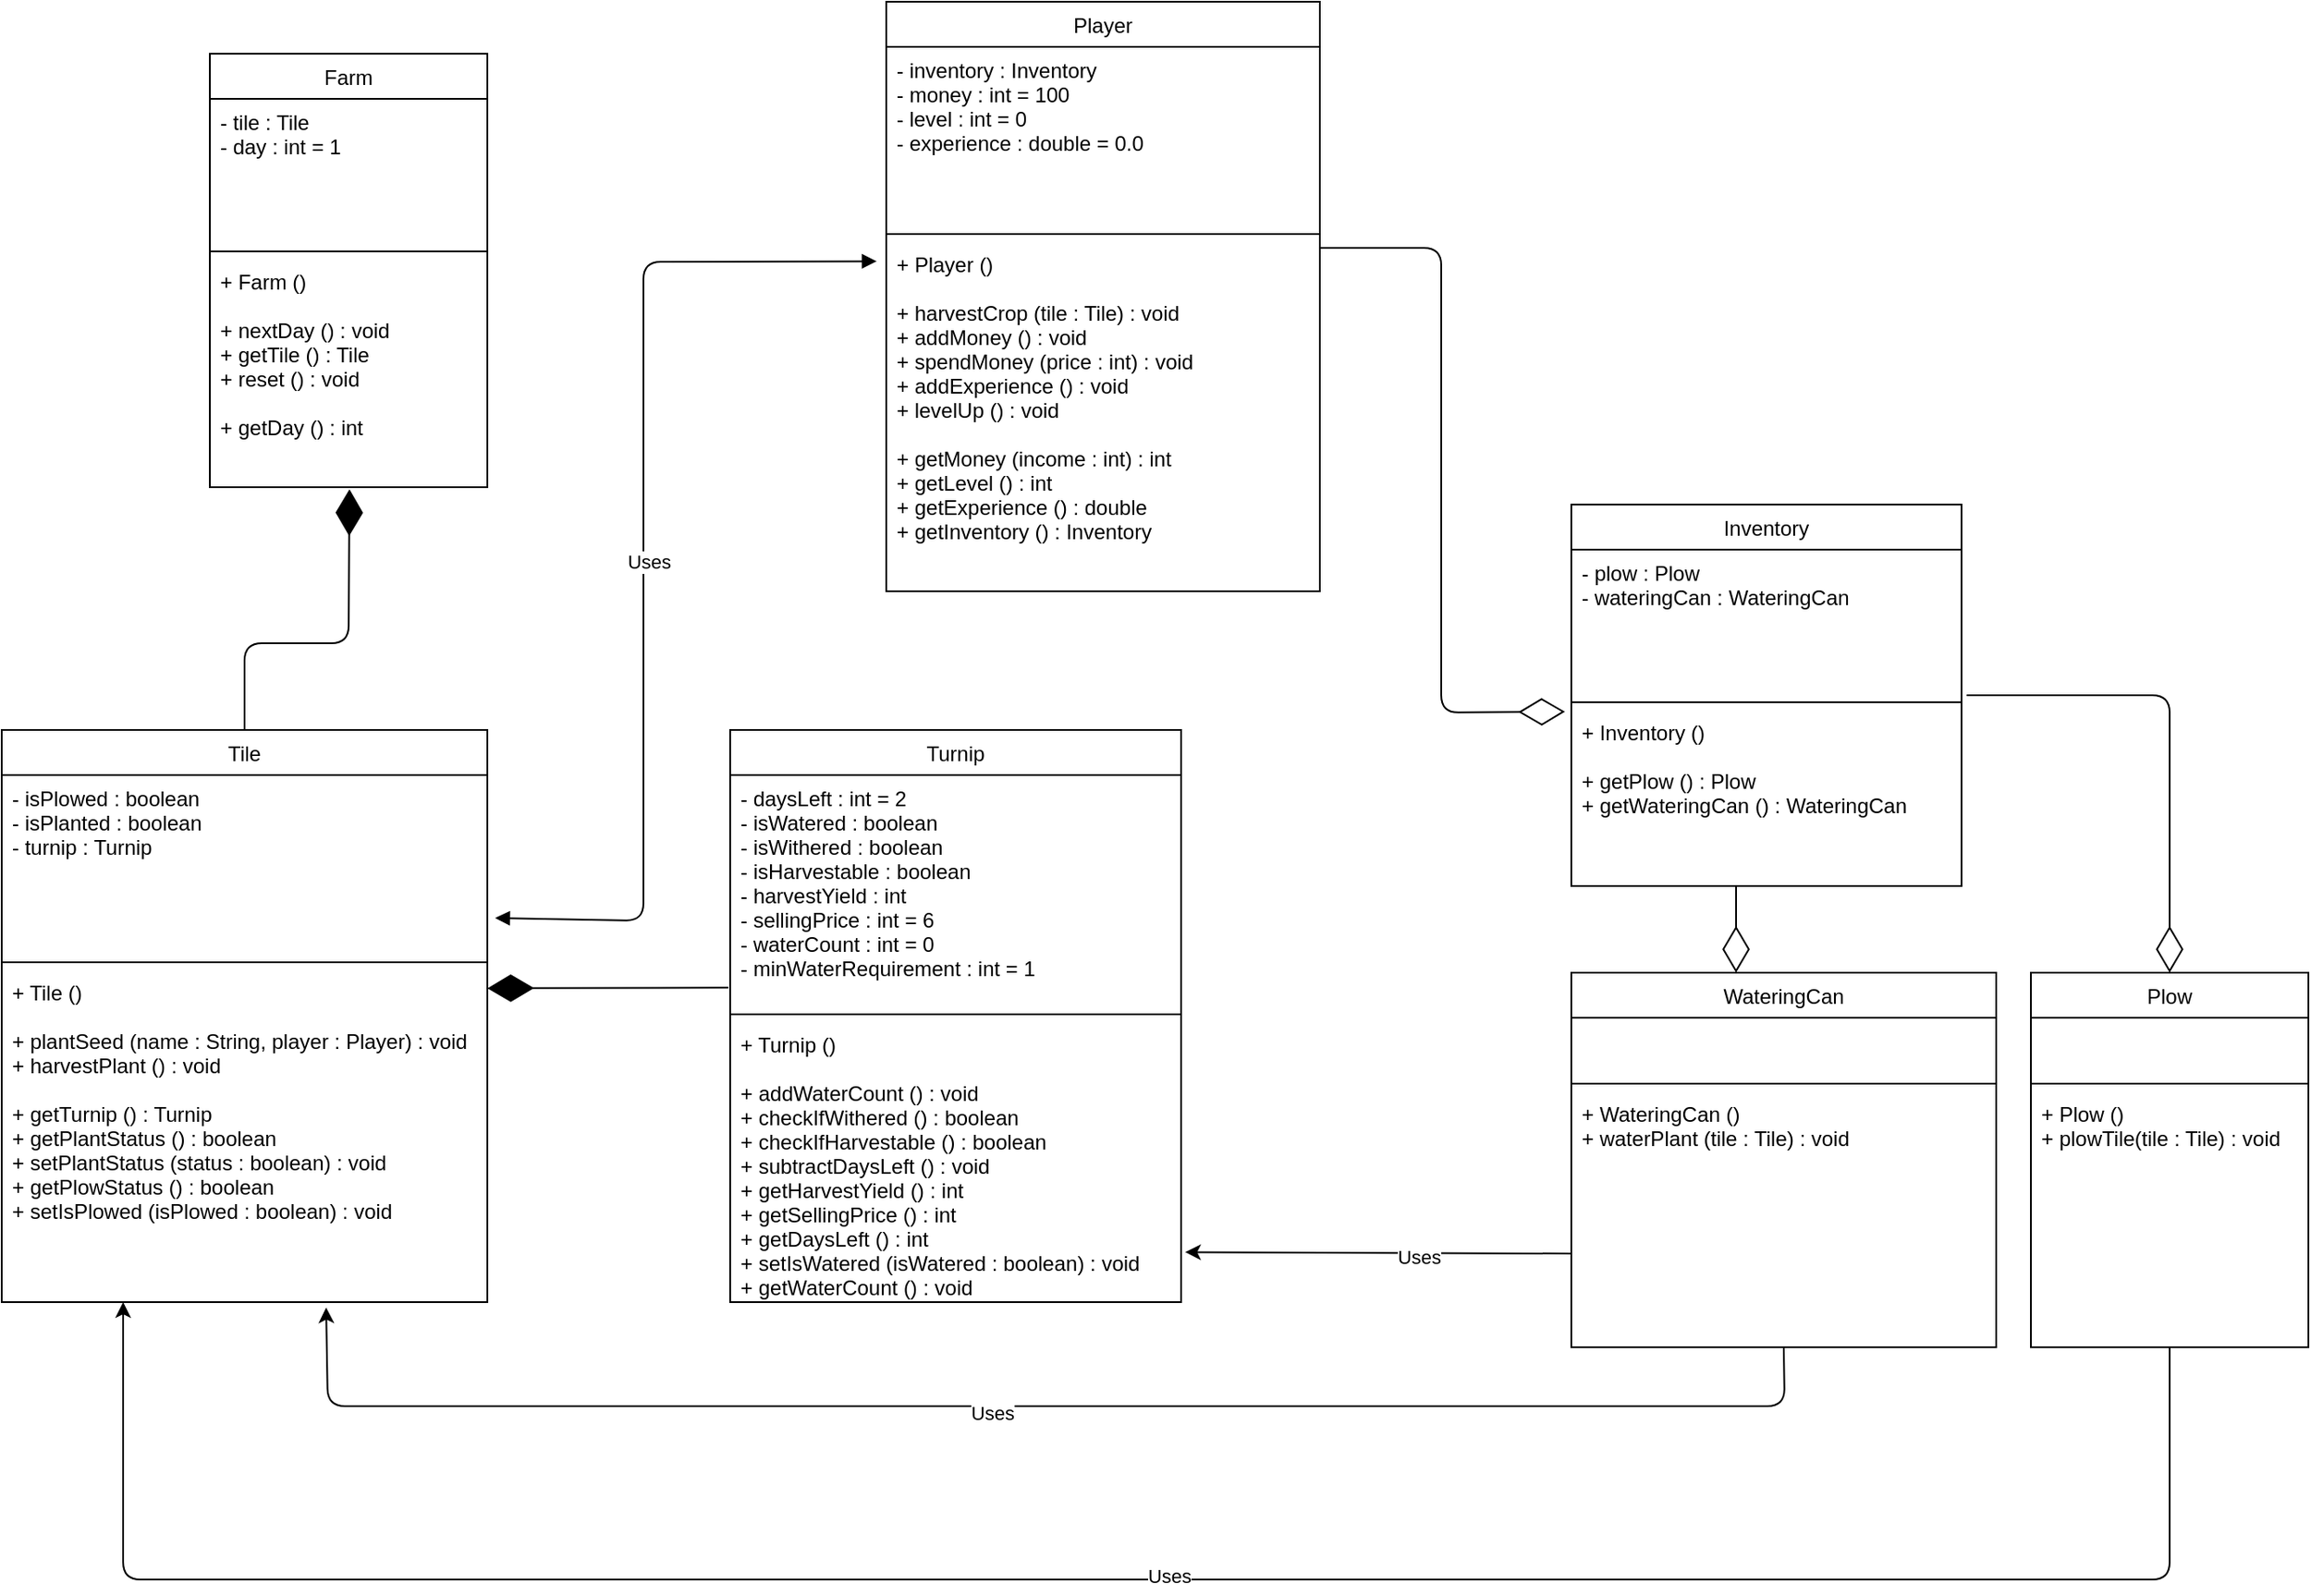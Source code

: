 <mxfile>
    <diagram id="CFCoZDq-MpPilK7JPZOa" name="Page-1">
        <mxGraphModel dx="740" dy="531" grid="1" gridSize="10" guides="1" tooltips="1" connect="1" arrows="1" fold="1" page="1" pageScale="1" pageWidth="850" pageHeight="1100" math="0" shadow="0">
            <root>
                <mxCell id="0"/>
                <mxCell id="1" parent="0"/>
                <mxCell id="5" value="Player" style="swimlane;fontStyle=0;align=center;verticalAlign=top;childLayout=stackLayout;horizontal=1;startSize=26;horizontalStack=0;resizeParent=1;resizeLast=0;collapsible=1;marginBottom=0;rounded=0;shadow=0;strokeWidth=1;" parent="1" vertex="1">
                    <mxGeometry x="560" y="30" width="250" height="340" as="geometry">
                        <mxRectangle x="550" y="140" width="160" height="26" as="alternateBounds"/>
                    </mxGeometry>
                </mxCell>
                <mxCell id="6" value="- inventory : Inventory&#10;- money : int = 100&#10;- level : int = 0&#10;- experience : double = 0.0&#10;" style="text;align=left;verticalAlign=top;spacingLeft=4;spacingRight=4;overflow=hidden;rotatable=0;points=[[0,0.5],[1,0.5]];portConstraint=eastwest;" parent="5" vertex="1">
                    <mxGeometry y="26" width="250" height="104" as="geometry"/>
                </mxCell>
                <mxCell id="7" value="" style="line;html=1;strokeWidth=1;align=left;verticalAlign=middle;spacingTop=-1;spacingLeft=3;spacingRight=3;rotatable=0;labelPosition=right;points=[];portConstraint=eastwest;" parent="5" vertex="1">
                    <mxGeometry y="130" width="250" height="8" as="geometry"/>
                </mxCell>
                <mxCell id="8" value="+ Player ()&#10;&#10;+ harvestCrop (tile : Tile) : void&#10;+ addMoney () : void&#10;+ spendMoney (price : int) : void&#10;+ addExperience () : void&#10;+ levelUp () : void&#10;&#10;+ getMoney (income : int) : int&#10;+ getLevel () : int&#10;+ getExperience () : double&#10;+ getInventory () : Inventory  &#10;&#10;&#10; " style="text;align=left;verticalAlign=top;spacingLeft=4;spacingRight=4;overflow=hidden;rotatable=0;points=[[0,0.5],[1,0.5]];portConstraint=eastwest;" parent="5" vertex="1">
                    <mxGeometry y="138" width="250" height="202" as="geometry"/>
                </mxCell>
                <mxCell id="9" value="Farm" style="swimlane;fontStyle=0;align=center;verticalAlign=top;childLayout=stackLayout;horizontal=1;startSize=26;horizontalStack=0;resizeParent=1;resizeLast=0;collapsible=1;marginBottom=0;rounded=0;shadow=0;strokeWidth=1;" parent="1" vertex="1">
                    <mxGeometry x="170" y="60" width="160" height="250" as="geometry">
                        <mxRectangle x="550" y="140" width="160" height="26" as="alternateBounds"/>
                    </mxGeometry>
                </mxCell>
                <mxCell id="10" value="- tile : Tile&#10;- day : int = 1&#10;" style="text;align=left;verticalAlign=top;spacingLeft=4;spacingRight=4;overflow=hidden;rotatable=0;points=[[0,0.5],[1,0.5]];portConstraint=eastwest;" parent="9" vertex="1">
                    <mxGeometry y="26" width="160" height="84" as="geometry"/>
                </mxCell>
                <mxCell id="11" value="" style="line;html=1;strokeWidth=1;align=left;verticalAlign=middle;spacingTop=-1;spacingLeft=3;spacingRight=3;rotatable=0;labelPosition=right;points=[];portConstraint=eastwest;" parent="9" vertex="1">
                    <mxGeometry y="110" width="160" height="8" as="geometry"/>
                </mxCell>
                <mxCell id="12" value="+ Farm ()&#10;&#10;+ nextDay () : void&#10;+ getTile () : Tile&#10;+ reset () : void&#10;&#10;+ getDay () : int &#10;&#10;&#10;&#10;&#10; " style="text;align=left;verticalAlign=top;spacingLeft=4;spacingRight=4;overflow=hidden;rotatable=0;points=[[0,0.5],[1,0.5]];portConstraint=eastwest;" parent="9" vertex="1">
                    <mxGeometry y="118" width="160" height="132" as="geometry"/>
                </mxCell>
                <mxCell id="13" value="Plow" style="swimlane;fontStyle=0;align=center;verticalAlign=top;childLayout=stackLayout;horizontal=1;startSize=26;horizontalStack=0;resizeParent=1;resizeLast=0;collapsible=1;marginBottom=0;rounded=0;shadow=0;strokeWidth=1;" parent="1" vertex="1">
                    <mxGeometry x="1220" y="590" width="160" height="216" as="geometry">
                        <mxRectangle x="550" y="140" width="160" height="26" as="alternateBounds"/>
                    </mxGeometry>
                </mxCell>
                <mxCell id="14" value="&#10;" style="text;align=left;verticalAlign=top;spacingLeft=4;spacingRight=4;overflow=hidden;rotatable=0;points=[[0,0.5],[1,0.5]];portConstraint=eastwest;" parent="13" vertex="1">
                    <mxGeometry y="26" width="160" height="34" as="geometry"/>
                </mxCell>
                <mxCell id="15" value="" style="line;html=1;strokeWidth=1;align=left;verticalAlign=middle;spacingTop=-1;spacingLeft=3;spacingRight=3;rotatable=0;labelPosition=right;points=[];portConstraint=eastwest;" parent="13" vertex="1">
                    <mxGeometry y="60" width="160" height="8" as="geometry"/>
                </mxCell>
                <mxCell id="16" value="+ Plow ()&#10;+ plowTile(tile : Tile) : void&#10;&#10;&#10; " style="text;align=left;verticalAlign=top;spacingLeft=4;spacingRight=4;overflow=hidden;rotatable=0;points=[[0,0.5],[1,0.5]];portConstraint=eastwest;" parent="13" vertex="1">
                    <mxGeometry y="68" width="160" height="42" as="geometry"/>
                </mxCell>
                <mxCell id="17" value="Tile" style="swimlane;fontStyle=0;align=center;verticalAlign=top;childLayout=stackLayout;horizontal=1;startSize=26;horizontalStack=0;resizeParent=1;resizeLast=0;collapsible=1;marginBottom=0;rounded=0;shadow=0;strokeWidth=1;" parent="1" vertex="1">
                    <mxGeometry x="50" y="450" width="280" height="330" as="geometry">
                        <mxRectangle x="550" y="140" width="160" height="26" as="alternateBounds"/>
                    </mxGeometry>
                </mxCell>
                <mxCell id="18" value="- isPlowed : boolean&#10;- isPlanted : boolean&#10;- turnip : Turnip&#10;" style="text;align=left;verticalAlign=top;spacingLeft=4;spacingRight=4;overflow=hidden;rotatable=0;points=[[0,0.5],[1,0.5]];portConstraint=eastwest;" parent="17" vertex="1">
                    <mxGeometry y="26" width="280" height="104" as="geometry"/>
                </mxCell>
                <mxCell id="19" value="" style="line;html=1;strokeWidth=1;align=left;verticalAlign=middle;spacingTop=-1;spacingLeft=3;spacingRight=3;rotatable=0;labelPosition=right;points=[];portConstraint=eastwest;" parent="17" vertex="1">
                    <mxGeometry y="130" width="280" height="8" as="geometry"/>
                </mxCell>
                <mxCell id="20" value="+ Tile ()&#10;&#10;+ plantSeed (name : String, player : Player) : void&#10;+ harvestPlant () : void&#10;&#10;+ getTurnip () : Turnip&#10;+ getPlantStatus () : boolean&#10;+ setPlantStatus (status : boolean) : void&#10;+ getPlowStatus () : boolean&#10;+ setIsPlowed (isPlowed : boolean) : void&#10;&#10;&#10;&#10;&#10;&#10;" style="text;align=left;verticalAlign=top;spacingLeft=4;spacingRight=4;overflow=hidden;rotatable=0;points=[[0,0.5],[1,0.5]];portConstraint=eastwest;" parent="17" vertex="1">
                    <mxGeometry y="138" width="280" height="192" as="geometry"/>
                </mxCell>
                <mxCell id="21" value="Turnip" style="swimlane;fontStyle=0;align=center;verticalAlign=top;childLayout=stackLayout;horizontal=1;startSize=26;horizontalStack=0;resizeParent=1;resizeLast=0;collapsible=1;marginBottom=0;rounded=0;shadow=0;strokeWidth=1;" parent="1" vertex="1">
                    <mxGeometry x="470" y="450" width="260" height="330" as="geometry">
                        <mxRectangle x="550" y="140" width="160" height="26" as="alternateBounds"/>
                    </mxGeometry>
                </mxCell>
                <mxCell id="22" value="- daysLeft : int = 2 &#10;- isWatered : boolean&#10;- isWithered : boolean&#10;- isHarvestable : boolean&#10;- harvestYield : int&#10;- sellingPrice : int = 6&#10;- waterCount : int = 0&#10;- minWaterRequirement : int = 1&#10;&#10;&#10;&#10;" style="text;align=left;verticalAlign=top;spacingLeft=4;spacingRight=4;overflow=hidden;rotatable=0;points=[[0,0.5],[1,0.5]];portConstraint=eastwest;" parent="21" vertex="1">
                    <mxGeometry y="26" width="260" height="134" as="geometry"/>
                </mxCell>
                <mxCell id="23" value="" style="line;html=1;strokeWidth=1;align=left;verticalAlign=middle;spacingTop=-1;spacingLeft=3;spacingRight=3;rotatable=0;labelPosition=right;points=[];portConstraint=eastwest;" parent="21" vertex="1">
                    <mxGeometry y="160" width="260" height="8" as="geometry"/>
                </mxCell>
                <mxCell id="24" value="+ Turnip ()&#10;&#10;+ addWaterCount () : void&#10;+ checkIfWithered () : boolean&#10;+ checkIfHarvestable () : boolean&#10;+ subtractDaysLeft () : void&#10;+ getHarvestYield () : int&#10;+ getSellingPrice () : int&#10;+ getDaysLeft () : int&#10;+ setIsWatered (isWatered : boolean) : void&#10;+ getWaterCount () : void &#10;&#10;&#10;&#10;&#10;&#10; " style="text;align=left;verticalAlign=top;spacingLeft=4;spacingRight=4;overflow=hidden;rotatable=0;points=[[0,0.5],[1,0.5]];portConstraint=eastwest;" parent="21" vertex="1">
                    <mxGeometry y="168" width="260" height="162" as="geometry"/>
                </mxCell>
                <mxCell id="99NaP7L8j-EvRrVccQtR-32" value="Inventory" style="swimlane;fontStyle=0;align=center;verticalAlign=top;childLayout=stackLayout;horizontal=1;startSize=26;horizontalStack=0;resizeParent=1;resizeLast=0;collapsible=1;marginBottom=0;rounded=0;shadow=0;strokeWidth=1;" parent="1" vertex="1">
                    <mxGeometry x="955" y="320" width="225" height="220" as="geometry">
                        <mxRectangle x="550" y="140" width="160" height="26" as="alternateBounds"/>
                    </mxGeometry>
                </mxCell>
                <mxCell id="99NaP7L8j-EvRrVccQtR-33" value="- plow : Plow&#10;- wateringCan : WateringCan" style="text;align=left;verticalAlign=top;spacingLeft=4;spacingRight=4;overflow=hidden;rotatable=0;points=[[0,0.5],[1,0.5]];portConstraint=eastwest;" parent="99NaP7L8j-EvRrVccQtR-32" vertex="1">
                    <mxGeometry y="26" width="225" height="84" as="geometry"/>
                </mxCell>
                <mxCell id="99NaP7L8j-EvRrVccQtR-34" value="" style="line;html=1;strokeWidth=1;align=left;verticalAlign=middle;spacingTop=-1;spacingLeft=3;spacingRight=3;rotatable=0;labelPosition=right;points=[];portConstraint=eastwest;" parent="99NaP7L8j-EvRrVccQtR-32" vertex="1">
                    <mxGeometry y="110" width="225" height="8" as="geometry"/>
                </mxCell>
                <mxCell id="99NaP7L8j-EvRrVccQtR-35" value="+ Inventory ()&#10;&#10;+ getPlow () : Plow&#10;+ getWateringCan () : WateringCan" style="text;align=left;verticalAlign=top;spacingLeft=4;spacingRight=4;overflow=hidden;rotatable=0;points=[[0,0.5],[1,0.5]];portConstraint=eastwest;" parent="99NaP7L8j-EvRrVccQtR-32" vertex="1">
                    <mxGeometry y="118" width="225" height="82" as="geometry"/>
                </mxCell>
                <mxCell id="41" style="edgeStyle=none;html=1;entryX=0.25;entryY=1;entryDx=0;entryDy=0;entryPerimeter=0;exitX=0.5;exitY=1;exitDx=0;exitDy=0;" parent="1" source="13" target="20" edge="1">
                    <mxGeometry relative="1" as="geometry">
                        <Array as="points">
                            <mxPoint x="1300" y="940"/>
                            <mxPoint x="120" y="940"/>
                        </Array>
                        <mxPoint x="1300" y="840" as="sourcePoint"/>
                    </mxGeometry>
                </mxCell>
                <mxCell id="53" value="Uses" style="edgeLabel;html=1;align=center;verticalAlign=middle;resizable=0;points=[];" parent="41" vertex="1" connectable="0">
                    <mxGeometry x="-0.035" y="-2" relative="1" as="geometry">
                        <mxPoint as="offset"/>
                    </mxGeometry>
                </mxCell>
                <mxCell id="46" style="edgeStyle=none;html=1;exitX=0.5;exitY=1;exitDx=0;exitDy=0;entryX=0.668;entryY=1.016;entryDx=0;entryDy=0;entryPerimeter=0;" parent="1" source="99NaP7L8j-EvRrVccQtR-36" target="20" edge="1">
                    <mxGeometry relative="1" as="geometry">
                        <Array as="points">
                            <mxPoint x="1078" y="840"/>
                            <mxPoint x="238" y="840"/>
                        </Array>
                    </mxGeometry>
                </mxCell>
                <mxCell id="52" value="Uses" style="edgeLabel;html=1;align=center;verticalAlign=middle;resizable=0;points=[];" parent="46" vertex="1" connectable="0">
                    <mxGeometry x="0.056" y="4" relative="1" as="geometry">
                        <mxPoint as="offset"/>
                    </mxGeometry>
                </mxCell>
                <mxCell id="47" style="edgeStyle=none;html=1;exitX=0;exitY=0.75;exitDx=0;exitDy=0;entryX=1.009;entryY=0.822;entryDx=0;entryDy=0;entryPerimeter=0;" parent="1" source="99NaP7L8j-EvRrVccQtR-36" target="24" edge="1">
                    <mxGeometry relative="1" as="geometry"/>
                </mxCell>
                <mxCell id="54" value="Uses" style="edgeLabel;html=1;align=center;verticalAlign=middle;resizable=0;points=[];" parent="47" vertex="1" connectable="0">
                    <mxGeometry x="-0.213" y="2" relative="1" as="geometry">
                        <mxPoint x="-1" as="offset"/>
                    </mxGeometry>
                </mxCell>
                <mxCell id="99NaP7L8j-EvRrVccQtR-36" value="WateringCan" style="swimlane;fontStyle=0;align=center;verticalAlign=top;childLayout=stackLayout;horizontal=1;startSize=26;horizontalStack=0;resizeParent=1;resizeLast=0;collapsible=1;marginBottom=0;rounded=0;shadow=0;strokeWidth=1;" parent="1" vertex="1">
                    <mxGeometry x="955" y="590" width="245" height="216" as="geometry">
                        <mxRectangle x="550" y="140" width="160" height="26" as="alternateBounds"/>
                    </mxGeometry>
                </mxCell>
                <mxCell id="33" value="&#10;" style="text;align=left;verticalAlign=top;spacingLeft=4;spacingRight=4;overflow=hidden;rotatable=0;points=[[0,0.5],[1,0.5]];portConstraint=eastwest;" parent="99NaP7L8j-EvRrVccQtR-36" vertex="1">
                    <mxGeometry y="26" width="245" height="34" as="geometry"/>
                </mxCell>
                <mxCell id="99NaP7L8j-EvRrVccQtR-38" value="" style="line;html=1;strokeWidth=1;align=left;verticalAlign=middle;spacingTop=-1;spacingLeft=3;spacingRight=3;rotatable=0;labelPosition=right;points=[];portConstraint=eastwest;" parent="99NaP7L8j-EvRrVccQtR-36" vertex="1">
                    <mxGeometry y="60" width="245" height="8" as="geometry"/>
                </mxCell>
                <mxCell id="99NaP7L8j-EvRrVccQtR-39" value="+ WateringCan ()&#10;+ waterPlant (tile : Tile) : void&#10;&#10; " style="text;align=left;verticalAlign=top;spacingLeft=4;spacingRight=4;overflow=hidden;rotatable=0;points=[[0,0.5],[1,0.5]];portConstraint=eastwest;" parent="99NaP7L8j-EvRrVccQtR-36" vertex="1">
                    <mxGeometry y="68" width="245" height="42" as="geometry"/>
                </mxCell>
                <mxCell id="34" value="" style="endArrow=diamondThin;endFill=0;endSize=24;html=1;exitX=1.013;exitY=1;exitDx=0;exitDy=0;exitPerimeter=0;entryX=0.5;entryY=0;entryDx=0;entryDy=0;" parent="1" source="99NaP7L8j-EvRrVccQtR-33" target="13" edge="1">
                    <mxGeometry width="160" relative="1" as="geometry">
                        <mxPoint x="1250" y="350" as="sourcePoint"/>
                        <mxPoint x="1300" y="580" as="targetPoint"/>
                        <Array as="points">
                            <mxPoint x="1300" y="430"/>
                        </Array>
                    </mxGeometry>
                </mxCell>
                <mxCell id="35" value="" style="endArrow=diamondThin;endFill=0;endSize=24;html=1;" parent="1" edge="1">
                    <mxGeometry width="160" relative="1" as="geometry">
                        <mxPoint x="1050" y="540" as="sourcePoint"/>
                        <mxPoint x="1050" y="590" as="targetPoint"/>
                        <Array as="points"/>
                    </mxGeometry>
                </mxCell>
                <mxCell id="36" value="" style="endArrow=diamondThin;endFill=0;endSize=24;html=1;exitX=1.002;exitY=0.02;exitDx=0;exitDy=0;exitPerimeter=0;entryX=-0.016;entryY=0.018;entryDx=0;entryDy=0;entryPerimeter=0;" parent="1" source="8" target="99NaP7L8j-EvRrVccQtR-35" edge="1">
                    <mxGeometry width="160" relative="1" as="geometry">
                        <mxPoint x="870.05" y="228" as="sourcePoint"/>
                        <mxPoint x="920" y="350" as="targetPoint"/>
                        <Array as="points">
                            <mxPoint x="880" y="172"/>
                            <mxPoint x="880" y="440"/>
                        </Array>
                    </mxGeometry>
                </mxCell>
                <mxCell id="37" value="" style="endArrow=diamondThin;endFill=1;endSize=24;html=1;entryX=0.503;entryY=1.009;entryDx=0;entryDy=0;entryPerimeter=0;exitX=0.5;exitY=0;exitDx=0;exitDy=0;" parent="1" source="17" target="12" edge="1">
                    <mxGeometry width="160" relative="1" as="geometry">
                        <mxPoint x="230" y="390" as="sourcePoint"/>
                        <mxPoint x="390" y="390" as="targetPoint"/>
                        <Array as="points">
                            <mxPoint x="190" y="400"/>
                            <mxPoint x="250" y="400"/>
                        </Array>
                    </mxGeometry>
                </mxCell>
                <mxCell id="38" value="" style="endArrow=diamondThin;endFill=1;endSize=24;html=1;exitX=-0.004;exitY=0.915;exitDx=0;exitDy=0;exitPerimeter=0;" parent="1" source="22" edge="1">
                    <mxGeometry width="160" relative="1" as="geometry">
                        <mxPoint x="380" y="580" as="sourcePoint"/>
                        <mxPoint x="330" y="599" as="targetPoint"/>
                    </mxGeometry>
                </mxCell>
                <mxCell id="50" value="" style="endArrow=block;startArrow=block;endFill=1;startFill=1;html=1;entryX=-0.022;entryY=0.058;entryDx=0;entryDy=0;entryPerimeter=0;exitX=1.016;exitY=0.793;exitDx=0;exitDy=0;exitPerimeter=0;" parent="1" source="18" target="8" edge="1">
                    <mxGeometry width="160" relative="1" as="geometry">
                        <mxPoint x="345" y="280" as="sourcePoint"/>
                        <mxPoint x="505" y="280" as="targetPoint"/>
                        <Array as="points">
                            <mxPoint x="420" y="560"/>
                            <mxPoint x="420" y="180"/>
                        </Array>
                    </mxGeometry>
                </mxCell>
                <mxCell id="51" value="Uses" style="edgeLabel;html=1;align=center;verticalAlign=middle;resizable=0;points=[];" parent="50" vertex="1" connectable="0">
                    <mxGeometry x="-0.024" y="-3" relative="1" as="geometry">
                        <mxPoint as="offset"/>
                    </mxGeometry>
                </mxCell>
            </root>
        </mxGraphModel>
    </diagram>
    <diagram name="Whole Problem" id="TV9MaMQTpC_s31ESF9qn">
        <mxGraphModel grid="1" gridSize="10" guides="1" tooltips="1" connect="1" arrows="1" page="1" fold="1" pageScale="1" pageWidth="850" pageHeight="1100" math="0" shadow="0">
            <root>
                <mxCell id="sdoeCLQEJergKp6-cmFt-0"/>
                <mxCell id="sdoeCLQEJergKp6-cmFt-1" parent="sdoeCLQEJergKp6-cmFt-0"/>
                <mxCell id="sdoeCLQEJergKp6-cmFt-2" value="Player" style="swimlane;fontStyle=0;align=center;verticalAlign=top;childLayout=stackLayout;horizontal=1;startSize=26;horizontalStack=0;resizeParent=1;resizeLast=0;collapsible=1;marginBottom=0;rounded=0;shadow=0;strokeWidth=1;" parent="sdoeCLQEJergKp6-cmFt-1" vertex="1">
                    <mxGeometry x="880" y="10" width="250" height="360" as="geometry">
                        <mxRectangle x="550" y="140" width="160" height="26" as="alternateBounds"/>
                    </mxGeometry>
                </mxCell>
                <mxCell id="sdoeCLQEJergKp6-cmFt-3" value="- inventory : Inventory&#10;- money : int = 100&#10;- level : int = 0&#10;- experience : double = 0.0&#10;- farmerType : String = &quot;Farmer&quot;&#10;" style="text;align=left;verticalAlign=top;spacingLeft=4;spacingRight=4;overflow=hidden;rotatable=0;points=[[0,0.5],[1,0.5]];portConstraint=eastwest;" parent="sdoeCLQEJergKp6-cmFt-2" vertex="1">
                    <mxGeometry y="26" width="250" height="104" as="geometry"/>
                </mxCell>
                <mxCell id="sdoeCLQEJergKp6-cmFt-4" value="" style="line;html=1;strokeWidth=1;align=left;verticalAlign=middle;spacingTop=-1;spacingLeft=3;spacingRight=3;rotatable=0;labelPosition=right;points=[];portConstraint=eastwest;" parent="sdoeCLQEJergKp6-cmFt-2" vertex="1">
                    <mxGeometry y="130" width="250" height="8" as="geometry"/>
                </mxCell>
                <mxCell id="sdoeCLQEJergKp6-cmFt-5" value="+ Player ()&#10;&#10;+ harvestCrop (tile : Tile) : void&#10;+ addMoney () : void&#10;+ spendMoney (price : int) : void&#10;+ addExperience () : void&#10;+ levelUp () : void&#10;+ resetPlayer () : void&#10;&#10;+ getMoney (income : int) : int&#10;+ getLevel () : int&#10;+ getExperience () : double&#10;+ getInventory () : Inventory&#10;+ getFarmerType () : String&#10;+ setFarmerType (type : String) : void &#10;&#10;&#10; " style="text;align=left;verticalAlign=top;spacingLeft=4;spacingRight=4;overflow=hidden;rotatable=0;points=[[0,0.5],[1,0.5]];portConstraint=eastwest;" parent="sdoeCLQEJergKp6-cmFt-2" vertex="1">
                    <mxGeometry y="138" width="250" height="222" as="geometry"/>
                </mxCell>
                <mxCell id="sdoeCLQEJergKp6-cmFt-6" value="Farm" style="swimlane;fontStyle=0;align=center;verticalAlign=top;childLayout=stackLayout;horizontal=1;startSize=26;horizontalStack=0;resizeParent=1;resizeLast=0;collapsible=1;marginBottom=0;rounded=0;shadow=0;strokeWidth=1;" parent="sdoeCLQEJergKp6-cmFt-1" vertex="1">
                    <mxGeometry x="490" y="30" width="160" height="250" as="geometry">
                        <mxRectangle x="550" y="140" width="160" height="26" as="alternateBounds"/>
                    </mxGeometry>
                </mxCell>
                <mxCell id="sdoeCLQEJergKp6-cmFt-7" value="- tileList : Tile[]&#10;- day : int = 1&#10;" style="text;align=left;verticalAlign=top;spacingLeft=4;spacingRight=4;overflow=hidden;rotatable=0;points=[[0,0.5],[1,0.5]];portConstraint=eastwest;" parent="sdoeCLQEJergKp6-cmFt-6" vertex="1">
                    <mxGeometry y="26" width="160" height="84" as="geometry"/>
                </mxCell>
                <mxCell id="sdoeCLQEJergKp6-cmFt-8" value="" style="line;html=1;strokeWidth=1;align=left;verticalAlign=middle;spacingTop=-1;spacingLeft=3;spacingRight=3;rotatable=0;labelPosition=right;points=[];portConstraint=eastwest;" parent="sdoeCLQEJergKp6-cmFt-6" vertex="1">
                    <mxGeometry y="110" width="160" height="8" as="geometry"/>
                </mxCell>
                <mxCell id="sdoeCLQEJergKp6-cmFt-9" value="+ Farm ()&#10;&#10;+ nextDay () : void&#10;+ getTile (index : int) : Tile&#10;+ resetGame () : void&#10;+ getDay () : int &#10;&#10;&#10;&#10;&#10; " style="text;align=left;verticalAlign=top;spacingLeft=4;spacingRight=4;overflow=hidden;rotatable=0;points=[[0,0.5],[1,0.5]];portConstraint=eastwest;" parent="sdoeCLQEJergKp6-cmFt-6" vertex="1">
                    <mxGeometry y="118" width="160" height="132" as="geometry"/>
                </mxCell>
                <mxCell id="sdoeCLQEJergKp6-cmFt-10" value="Plow" style="swimlane;fontStyle=0;align=center;verticalAlign=top;childLayout=stackLayout;horizontal=1;startSize=26;horizontalStack=0;resizeParent=1;resizeLast=0;collapsible=1;marginBottom=0;rounded=0;shadow=0;strokeWidth=1;" parent="sdoeCLQEJergKp6-cmFt-1" vertex="1">
                    <mxGeometry x="940" y="490" width="160" height="216" as="geometry">
                        <mxRectangle x="550" y="140" width="160" height="26" as="alternateBounds"/>
                    </mxGeometry>
                </mxCell>
                <mxCell id="sdoeCLQEJergKp6-cmFt-11" value="&#10;" style="text;align=left;verticalAlign=top;spacingLeft=4;spacingRight=4;overflow=hidden;rotatable=0;points=[[0,0.5],[1,0.5]];portConstraint=eastwest;" parent="sdoeCLQEJergKp6-cmFt-10" vertex="1">
                    <mxGeometry y="26" width="160" height="34" as="geometry"/>
                </mxCell>
                <mxCell id="sdoeCLQEJergKp6-cmFt-12" value="" style="line;html=1;strokeWidth=1;align=left;verticalAlign=middle;spacingTop=-1;spacingLeft=3;spacingRight=3;rotatable=0;labelPosition=right;points=[];portConstraint=eastwest;" parent="sdoeCLQEJergKp6-cmFt-10" vertex="1">
                    <mxGeometry y="60" width="160" height="8" as="geometry"/>
                </mxCell>
                <mxCell id="sdoeCLQEJergKp6-cmFt-13" value="+ Plow ()&#10;+ plowTile(tile : Tile) : void&#10;&#10;&#10; " style="text;align=left;verticalAlign=top;spacingLeft=4;spacingRight=4;overflow=hidden;rotatable=0;points=[[0,0.5],[1,0.5]];portConstraint=eastwest;" parent="sdoeCLQEJergKp6-cmFt-10" vertex="1">
                    <mxGeometry y="68" width="160" height="42" as="geometry"/>
                </mxCell>
                <mxCell id="sdoeCLQEJergKp6-cmFt-14" value="Tile" style="swimlane;fontStyle=0;align=center;verticalAlign=top;childLayout=stackLayout;horizontal=1;startSize=26;horizontalStack=0;resizeParent=1;resizeLast=0;collapsible=1;marginBottom=0;rounded=0;shadow=0;strokeWidth=1;" parent="sdoeCLQEJergKp6-cmFt-1" vertex="1">
                    <mxGeometry x="370" y="376" width="280" height="510" as="geometry">
                        <mxRectangle x="550" y="140" width="160" height="26" as="alternateBounds"/>
                    </mxGeometry>
                </mxCell>
                <mxCell id="sdoeCLQEJergKp6-cmFt-15" value="- isPlowed : boolean&#10;- isPlanted : boolean&#10;- isWatered : boolean&#10;- isFertilized : boolean&#10;- hasRock : boolean&#10;- totalWatered : int = 0&#10;- totalFertilized : int = 0&#10;- turnip : Turnip&#10;- carrot : Carrot&#10;- potato : Potato&#10;- rose : Rose&#10;- tulip : Tulip&#10;- sunflower : Sunflower&#10;- mango : Mango&#10;- apple : Apple&#10;&#10;" style="text;align=left;verticalAlign=top;spacingLeft=4;spacingRight=4;overflow=hidden;rotatable=0;points=[[0,0.5],[1,0.5]];portConstraint=eastwest;" parent="sdoeCLQEJergKp6-cmFt-14" vertex="1">
                    <mxGeometry y="26" width="280" height="224" as="geometry"/>
                </mxCell>
                <mxCell id="sdoeCLQEJergKp6-cmFt-16" value="" style="line;html=1;strokeWidth=1;align=left;verticalAlign=middle;spacingTop=-1;spacingLeft=3;spacingRight=3;rotatable=0;labelPosition=right;points=[];portConstraint=eastwest;" parent="sdoeCLQEJergKp6-cmFt-14" vertex="1">
                    <mxGeometry y="250" width="280" height="8" as="geometry"/>
                </mxCell>
                <mxCell id="sdoeCLQEJergKp6-cmFt-17" value="+ Tile ()&#10;&#10;+ plantSeed (name : String, player : Player) : void&#10;+ harvestPlant () : void&#10;&#10;+ getTurnip () : Turnip&#10;+ getCarrot () : Carrot&#10;+ getPotato () : Potato&#10;+ getRose () : Rose&#10;+ getTulip () : Tulip&#10;+ getSunflower () : Sunflower&#10;+ getMango () : Mango&#10;+ getApple () : Apple&#10;+ getPlantStatus () : boolean&#10;+ setPlantStatus (status : boolean) : void&#10;+ getPlowStatus () : boolean&#10;+ setIsPlowed (isPlowed : boolean) : void&#10;&#10;&#10;&#10;&#10;&#10;" style="text;align=left;verticalAlign=top;spacingLeft=4;spacingRight=4;overflow=hidden;rotatable=0;points=[[0,0.5],[1,0.5]];portConstraint=eastwest;" parent="sdoeCLQEJergKp6-cmFt-14" vertex="1">
                    <mxGeometry y="258" width="280" height="252" as="geometry"/>
                </mxCell>
                <mxCell id="sdoeCLQEJergKp6-cmFt-18" value="Turnip" style="swimlane;fontStyle=0;align=center;verticalAlign=top;childLayout=stackLayout;horizontal=1;startSize=26;horizontalStack=0;resizeParent=1;resizeLast=0;collapsible=1;marginBottom=0;rounded=0;shadow=0;strokeWidth=1;" parent="sdoeCLQEJergKp6-cmFt-1" vertex="1">
                    <mxGeometry x="30" y="60" width="240" height="460" as="geometry">
                        <mxRectangle x="550" y="140" width="160" height="26" as="alternateBounds"/>
                    </mxGeometry>
                </mxCell>
                <mxCell id="sdoeCLQEJergKp6-cmFt-19" value="- daysLeft : int = 2 &#10;- cropType : String = &quot;Root crop&quot;&#10;- isWithered : boolean&#10;- isHarvestable : boolean&#10;- harvestYield : int&#10;- minimumWater : int = 1&#10;- bonusLimitWater : int = 2&#10;- minimumFertilizer : int = 0&#10;- bonusLimitFertilizer : int = 1&#10;- seedCost : int = 5&#10;- sellingPrice : int = 6&#10;- experienceYield : double = 5.0 &#10;&#10;&#10;&#10;&#10;&#10;&#10;" style="text;align=left;verticalAlign=top;spacingLeft=4;spacingRight=4;overflow=hidden;rotatable=0;points=[[0,0.5],[1,0.5]];portConstraint=eastwest;" parent="sdoeCLQEJergKp6-cmFt-18" vertex="1">
                    <mxGeometry y="26" width="240" height="204" as="geometry"/>
                </mxCell>
                <mxCell id="sdoeCLQEJergKp6-cmFt-20" value="" style="line;html=1;strokeWidth=1;align=left;verticalAlign=middle;spacingTop=-1;spacingLeft=3;spacingRight=3;rotatable=0;labelPosition=right;points=[];portConstraint=eastwest;" parent="sdoeCLQEJergKp6-cmFt-18" vertex="1">
                    <mxGeometry y="230" width="240" height="8" as="geometry"/>
                </mxCell>
                <mxCell id="sdoeCLQEJergKp6-cmFt-21" value="+ Turnip ()&#10;&#10;+ checkIfWithered () : boolean&#10;+ checkIfHarvestable () : boolean&#10;+ subtractDaysLeft () : void&#10;+ getHarvestYield () : int&#10;+ getSellingPrice () : int&#10;+ getDaysLeft () : int&#10;+ getMinimumWater () : int&#10;+ getBonusLimitWater () : int&#10;+ getMinimumFertilizer () : int&#10;+ getBonusLimitFertilizer () : int&#10;+ getSeedCost () : int&#10;+ getExperienceYield () : double&#10;&#10;&#10;&#10;&#10; " style="text;align=left;verticalAlign=top;spacingLeft=4;spacingRight=4;overflow=hidden;rotatable=0;points=[[0,0.5],[1,0.5]];portConstraint=eastwest;" parent="sdoeCLQEJergKp6-cmFt-18" vertex="1">
                    <mxGeometry y="238" width="240" height="222" as="geometry"/>
                </mxCell>
                <mxCell id="sdoeCLQEJergKp6-cmFt-22" value="Inventory" style="swimlane;fontStyle=0;align=center;verticalAlign=top;childLayout=stackLayout;horizontal=1;startSize=26;horizontalStack=0;resizeParent=1;resizeLast=0;collapsible=1;marginBottom=0;rounded=0;shadow=0;strokeWidth=1;" parent="sdoeCLQEJergKp6-cmFt-1" vertex="1">
                    <mxGeometry x="1340" y="40" width="225" height="230" as="geometry">
                        <mxRectangle x="550" y="140" width="160" height="26" as="alternateBounds"/>
                    </mxGeometry>
                </mxCell>
                <mxCell id="sdoeCLQEJergKp6-cmFt-23" value="- plow : Plow&#10;- wateringCan : WateringCan" style="text;align=left;verticalAlign=top;spacingLeft=4;spacingRight=4;overflow=hidden;rotatable=0;points=[[0,0.5],[1,0.5]];portConstraint=eastwest;" parent="sdoeCLQEJergKp6-cmFt-22" vertex="1">
                    <mxGeometry y="26" width="225" height="84" as="geometry"/>
                </mxCell>
                <mxCell id="sdoeCLQEJergKp6-cmFt-24" value="" style="line;html=1;strokeWidth=1;align=left;verticalAlign=middle;spacingTop=-1;spacingLeft=3;spacingRight=3;rotatable=0;labelPosition=right;points=[];portConstraint=eastwest;" parent="sdoeCLQEJergKp6-cmFt-22" vertex="1">
                    <mxGeometry y="110" width="225" height="8" as="geometry"/>
                </mxCell>
                <mxCell id="sdoeCLQEJergKp6-cmFt-25" value="+ Inventory ()&#10;&#10;+ getPlow () : Plow&#10;+ getWateringCan () : WateringCan&#10;+ getFertilize () : Fertilizer&#10;+ getPickaxe () : Pickaxe&#10;+ getShovel () : Shovel" style="text;align=left;verticalAlign=top;spacingLeft=4;spacingRight=4;overflow=hidden;rotatable=0;points=[[0,0.5],[1,0.5]];portConstraint=eastwest;" parent="sdoeCLQEJergKp6-cmFt-22" vertex="1">
                    <mxGeometry y="118" width="225" height="112" as="geometry"/>
                </mxCell>
                <mxCell id="v3-Kou40kLXpXCnsbd1Q-54" value="" style="endArrow=diamondThin;endFill=1;endSize=24;html=1;entryX=1.005;entryY=0.24;entryDx=0;entryDy=0;entryPerimeter=0;exitX=0.5;exitY=0;exitDx=0;exitDy=0;" edge="1" parent="sdoeCLQEJergKp6-cmFt-22" source="sdoeCLQEJergKp6-cmFt-10">
                    <mxGeometry width="160" relative="1" as="geometry">
                        <mxPoint x="208.75" y="200.12" as="sourcePoint"/>
                        <mxPoint y="200.0" as="targetPoint"/>
                        <Array as="points">
                            <mxPoint x="-320" y="360"/>
                            <mxPoint x="-140" y="360"/>
                            <mxPoint x="-140" y="200"/>
                        </Array>
                    </mxGeometry>
                </mxCell>
                <mxCell id="v3-Kou40kLXpXCnsbd1Q-58" value="" style="endArrow=diamondThin;endFill=1;endSize=24;html=1;entryX=0.404;entryY=1;entryDx=0;entryDy=0;entryPerimeter=0;exitX=0.5;exitY=0;exitDx=0;exitDy=0;" edge="1" parent="sdoeCLQEJergKp6-cmFt-22" source="v3-Kou40kLXpXCnsbd1Q-9">
                    <mxGeometry width="160" relative="1" as="geometry">
                        <mxPoint x="336.6" y="420" as="sourcePoint"/>
                        <mxPoint x="225.0" y="200.0" as="targetPoint"/>
                        <Array as="points">
                            <mxPoint x="485" y="200"/>
                            <mxPoint x="390" y="200"/>
                        </Array>
                    </mxGeometry>
                </mxCell>
                <mxCell id="sdoeCLQEJergKp6-cmFt-26" style="edgeStyle=none;html=1;exitX=0.5;exitY=1;exitDx=0;exitDy=0;entryX=1.005;entryY=0.74;entryDx=0;entryDy=0;entryPerimeter=0;" parent="sdoeCLQEJergKp6-cmFt-1" source="sdoeCLQEJergKp6-cmFt-10" target="sdoeCLQEJergKp6-cmFt-17" edge="1">
                    <mxGeometry relative="1" as="geometry">
                        <Array as="points">
                            <mxPoint x="1020" y="780"/>
                            <mxPoint x="960" y="780"/>
                            <mxPoint x="770" y="780"/>
                            <mxPoint x="770" y="820"/>
                        </Array>
                        <mxPoint x="1620" y="860" as="sourcePoint"/>
                        <mxPoint x="770" y="670" as="targetPoint"/>
                    </mxGeometry>
                </mxCell>
                <mxCell id="sdoeCLQEJergKp6-cmFt-27" value="Plows" style="edgeLabel;html=1;align=center;verticalAlign=middle;resizable=0;points=[];" parent="sdoeCLQEJergKp6-cmFt-26" vertex="1" connectable="0">
                    <mxGeometry x="-0.035" y="-2" relative="1" as="geometry">
                        <mxPoint as="offset"/>
                    </mxGeometry>
                </mxCell>
                <mxCell id="sdoeCLQEJergKp6-cmFt-28" style="edgeStyle=none;html=1;exitX=0.5;exitY=1;exitDx=0;exitDy=0;entryX=1.008;entryY=0.938;entryDx=0;entryDy=0;entryPerimeter=0;" parent="sdoeCLQEJergKp6-cmFt-1" source="sdoeCLQEJergKp6-cmFt-32" target="sdoeCLQEJergKp6-cmFt-17" edge="1">
                    <mxGeometry relative="1" as="geometry">
                        <Array as="points">
                            <mxPoint x="1213" y="870"/>
                            <mxPoint x="1130" y="870"/>
                            <mxPoint x="940" y="870"/>
                            <mxPoint x="840" y="870"/>
                            <mxPoint x="690" y="870"/>
                        </Array>
                    </mxGeometry>
                </mxCell>
                <mxCell id="sdoeCLQEJergKp6-cmFt-29" value="Waters" style="edgeLabel;html=1;align=center;verticalAlign=middle;resizable=0;points=[];" parent="sdoeCLQEJergKp6-cmFt-28" vertex="1" connectable="0">
                    <mxGeometry x="0.056" y="4" relative="1" as="geometry">
                        <mxPoint as="offset"/>
                    </mxGeometry>
                </mxCell>
                <mxCell id="sdoeCLQEJergKp6-cmFt-32" value="WateringCan" style="swimlane;fontStyle=0;align=center;verticalAlign=top;childLayout=stackLayout;horizontal=1;startSize=26;horizontalStack=0;resizeParent=1;resizeLast=0;collapsible=1;marginBottom=0;rounded=0;shadow=0;strokeWidth=1;" parent="sdoeCLQEJergKp6-cmFt-1" vertex="1">
                    <mxGeometry x="1120" y="490" width="185" height="216" as="geometry">
                        <mxRectangle x="550" y="140" width="160" height="26" as="alternateBounds"/>
                    </mxGeometry>
                </mxCell>
                <mxCell id="sdoeCLQEJergKp6-cmFt-33" value="&#10;" style="text;align=left;verticalAlign=top;spacingLeft=4;spacingRight=4;overflow=hidden;rotatable=0;points=[[0,0.5],[1,0.5]];portConstraint=eastwest;" parent="sdoeCLQEJergKp6-cmFt-32" vertex="1">
                    <mxGeometry y="26" width="185" height="34" as="geometry"/>
                </mxCell>
                <mxCell id="sdoeCLQEJergKp6-cmFt-34" value="" style="line;html=1;strokeWidth=1;align=left;verticalAlign=middle;spacingTop=-1;spacingLeft=3;spacingRight=3;rotatable=0;labelPosition=right;points=[];portConstraint=eastwest;" parent="sdoeCLQEJergKp6-cmFt-32" vertex="1">
                    <mxGeometry y="60" width="185" height="8" as="geometry"/>
                </mxCell>
                <mxCell id="sdoeCLQEJergKp6-cmFt-35" value="+ WateringCan ()&#10;+ waterTile (tile : Tile) : void&#10;&#10; " style="text;align=left;verticalAlign=top;spacingLeft=4;spacingRight=4;overflow=hidden;rotatable=0;points=[[0,0.5],[1,0.5]];portConstraint=eastwest;" parent="sdoeCLQEJergKp6-cmFt-32" vertex="1">
                    <mxGeometry y="68" width="185" height="42" as="geometry"/>
                </mxCell>
                <mxCell id="sdoeCLQEJergKp6-cmFt-39" value="50" style="endArrow=diamondThin;endFill=1;endSize=24;html=1;entryX=0.503;entryY=1.009;entryDx=0;entryDy=0;entryPerimeter=0;exitX=0.5;exitY=0;exitDx=0;exitDy=0;" parent="sdoeCLQEJergKp6-cmFt-1" source="sdoeCLQEJergKp6-cmFt-14" target="sdoeCLQEJergKp6-cmFt-9" edge="1">
                    <mxGeometry x="-0.799" width="160" relative="1" as="geometry">
                        <mxPoint x="550" y="410" as="sourcePoint"/>
                        <mxPoint x="710" y="410" as="targetPoint"/>
                        <Array as="points">
                            <mxPoint x="510" y="330"/>
                            <mxPoint x="570" y="330"/>
                        </Array>
                        <mxPoint as="offset"/>
                    </mxGeometry>
                </mxCell>
                <mxCell id="sdoeCLQEJergKp6-cmFt-40" value="0..1" style="endArrow=diamondThin;endFill=1;endSize=24;html=1;entryX=-0.007;entryY=0.644;entryDx=0;entryDy=0;entryPerimeter=0;" parent="sdoeCLQEJergKp6-cmFt-1" edge="1" target="sdoeCLQEJergKp6-cmFt-15">
                    <mxGeometry x="-0.921" width="160" relative="1" as="geometry">
                        <mxPoint x="140" y="520" as="sourcePoint"/>
                        <mxPoint x="370" y="560" as="targetPoint"/>
                        <Array as="points">
                            <mxPoint x="140" y="548"/>
                        </Array>
                        <mxPoint as="offset"/>
                    </mxGeometry>
                </mxCell>
                <mxCell id="sdoeCLQEJergKp6-cmFt-41" value="" style="endArrow=block;startArrow=block;endFill=1;startFill=1;html=1;entryX=-0.022;entryY=0.058;entryDx=0;entryDy=0;entryPerimeter=0;" parent="sdoeCLQEJergKp6-cmFt-1" target="sdoeCLQEJergKp6-cmFt-5" edge="1">
                    <mxGeometry width="160" relative="1" as="geometry">
                        <mxPoint x="650" y="481" as="sourcePoint"/>
                        <mxPoint x="825" y="300" as="targetPoint"/>
                        <Array as="points">
                            <mxPoint x="740" y="481"/>
                            <mxPoint x="740" y="160"/>
                        </Array>
                    </mxGeometry>
                </mxCell>
                <mxCell id="sdoeCLQEJergKp6-cmFt-42" value="Uses" style="edgeLabel;html=1;align=center;verticalAlign=middle;resizable=0;points=[];" parent="sdoeCLQEJergKp6-cmFt-41" vertex="1" connectable="0">
                    <mxGeometry x="-0.024" y="-3" relative="1" as="geometry">
                        <mxPoint as="offset"/>
                    </mxGeometry>
                </mxCell>
                <mxCell id="v3-Kou40kLXpXCnsbd1Q-1" value="Fertilizer" style="swimlane;fontStyle=0;align=center;verticalAlign=top;childLayout=stackLayout;horizontal=1;startSize=26;horizontalStack=0;resizeParent=1;resizeLast=0;collapsible=1;marginBottom=0;rounded=0;shadow=0;strokeWidth=1;" parent="sdoeCLQEJergKp6-cmFt-1" vertex="1">
                    <mxGeometry x="1320" y="490" width="185" height="216" as="geometry">
                        <mxRectangle x="550" y="140" width="160" height="26" as="alternateBounds"/>
                    </mxGeometry>
                </mxCell>
                <mxCell id="v3-Kou40kLXpXCnsbd1Q-2" value="&#10;" style="text;align=left;verticalAlign=top;spacingLeft=4;spacingRight=4;overflow=hidden;rotatable=0;points=[[0,0.5],[1,0.5]];portConstraint=eastwest;" parent="v3-Kou40kLXpXCnsbd1Q-1" vertex="1">
                    <mxGeometry y="26" width="185" height="34" as="geometry"/>
                </mxCell>
                <mxCell id="v3-Kou40kLXpXCnsbd1Q-3" value="" style="line;html=1;strokeWidth=1;align=left;verticalAlign=middle;spacingTop=-1;spacingLeft=3;spacingRight=3;rotatable=0;labelPosition=right;points=[];portConstraint=eastwest;" parent="v3-Kou40kLXpXCnsbd1Q-1" vertex="1">
                    <mxGeometry y="60" width="185" height="8" as="geometry"/>
                </mxCell>
                <mxCell id="v3-Kou40kLXpXCnsbd1Q-4" value="+ Fertilizer ()&#10;+ fertilizeTile (tile : Tile) : void&#10;&#10; " style="text;align=left;verticalAlign=top;spacingLeft=4;spacingRight=4;overflow=hidden;rotatable=0;points=[[0,0.5],[1,0.5]];portConstraint=eastwest;" parent="v3-Kou40kLXpXCnsbd1Q-1" vertex="1">
                    <mxGeometry y="68" width="185" height="42" as="geometry"/>
                </mxCell>
                <mxCell id="v3-Kou40kLXpXCnsbd1Q-5" value="Pickaxe" style="swimlane;fontStyle=0;align=center;verticalAlign=top;childLayout=stackLayout;horizontal=1;startSize=26;horizontalStack=0;resizeParent=1;resizeLast=0;collapsible=1;marginBottom=0;rounded=0;shadow=0;strokeWidth=1;" parent="sdoeCLQEJergKp6-cmFt-1" vertex="1">
                    <mxGeometry x="1520" y="490" width="185" height="216" as="geometry">
                        <mxRectangle x="550" y="140" width="160" height="26" as="alternateBounds"/>
                    </mxGeometry>
                </mxCell>
                <mxCell id="v3-Kou40kLXpXCnsbd1Q-7" value="" style="line;html=1;strokeWidth=1;align=left;verticalAlign=middle;spacingTop=-1;spacingLeft=3;spacingRight=3;rotatable=0;labelPosition=right;points=[];portConstraint=eastwest;" parent="v3-Kou40kLXpXCnsbd1Q-5" vertex="1">
                    <mxGeometry y="26" width="185" height="8" as="geometry"/>
                </mxCell>
                <mxCell id="v3-Kou40kLXpXCnsbd1Q-8" value="+ Pickaxe ()&#10;+ RemoveRock (tile : Tile) : void&#10;&#10; " style="text;align=left;verticalAlign=top;spacingLeft=4;spacingRight=4;overflow=hidden;rotatable=0;points=[[0,0.5],[1,0.5]];portConstraint=eastwest;" parent="v3-Kou40kLXpXCnsbd1Q-5" vertex="1">
                    <mxGeometry y="34" width="185" height="42" as="geometry"/>
                </mxCell>
                <mxCell id="v3-Kou40kLXpXCnsbd1Q-9" value="Shovel" style="swimlane;fontStyle=0;align=center;verticalAlign=top;childLayout=stackLayout;horizontal=1;startSize=26;horizontalStack=0;resizeParent=1;resizeLast=0;collapsible=1;marginBottom=0;rounded=0;shadow=0;strokeWidth=1;" parent="sdoeCLQEJergKp6-cmFt-1" vertex="1">
                    <mxGeometry x="1720" y="490" width="210" height="216" as="geometry">
                        <mxRectangle x="550" y="140" width="160" height="26" as="alternateBounds"/>
                    </mxGeometry>
                </mxCell>
                <mxCell id="v3-Kou40kLXpXCnsbd1Q-10" value="&#10;" style="text;align=left;verticalAlign=top;spacingLeft=4;spacingRight=4;overflow=hidden;rotatable=0;points=[[0,0.5],[1,0.5]];portConstraint=eastwest;" parent="v3-Kou40kLXpXCnsbd1Q-9" vertex="1">
                    <mxGeometry y="26" width="210" height="34" as="geometry"/>
                </mxCell>
                <mxCell id="v3-Kou40kLXpXCnsbd1Q-11" value="" style="line;html=1;strokeWidth=1;align=left;verticalAlign=middle;spacingTop=-1;spacingLeft=3;spacingRight=3;rotatable=0;labelPosition=right;points=[];portConstraint=eastwest;" parent="v3-Kou40kLXpXCnsbd1Q-9" vertex="1">
                    <mxGeometry y="60" width="210" height="8" as="geometry"/>
                </mxCell>
                <mxCell id="v3-Kou40kLXpXCnsbd1Q-12" value="+ Shovel ()&#10;+ DigWitheredPlant (tile : Tile) : void&#10;&#10; " style="text;align=left;verticalAlign=top;spacingLeft=4;spacingRight=4;overflow=hidden;rotatable=0;points=[[0,0.5],[1,0.5]];portConstraint=eastwest;" parent="v3-Kou40kLXpXCnsbd1Q-9" vertex="1">
                    <mxGeometry y="68" width="210" height="42" as="geometry"/>
                </mxCell>
                <mxCell id="v3-Kou40kLXpXCnsbd1Q-16" style="edgeStyle=none;html=1;exitX=0.5;exitY=1;exitDx=0;exitDy=0;entryX=0.865;entryY=1.011;entryDx=0;entryDy=0;entryPerimeter=0;" parent="sdoeCLQEJergKp6-cmFt-1" source="v3-Kou40kLXpXCnsbd1Q-1" target="sdoeCLQEJergKp6-cmFt-17" edge="1">
                    <mxGeometry relative="1" as="geometry">
                        <Array as="points">
                            <mxPoint x="1413" y="910"/>
                            <mxPoint x="1133" y="910"/>
                            <mxPoint x="612" y="910"/>
                        </Array>
                        <mxPoint x="1145.46" y="706" as="sourcePoint"/>
                        <mxPoint x="490.0" y="803.072" as="targetPoint"/>
                    </mxGeometry>
                </mxCell>
                <mxCell id="v3-Kou40kLXpXCnsbd1Q-17" value="Fertilizes" style="edgeLabel;html=1;align=center;verticalAlign=middle;resizable=0;points=[];" parent="v3-Kou40kLXpXCnsbd1Q-16" vertex="1" connectable="0">
                    <mxGeometry x="0.056" y="4" relative="1" as="geometry">
                        <mxPoint as="offset"/>
                    </mxGeometry>
                </mxCell>
                <mxCell id="v3-Kou40kLXpXCnsbd1Q-18" style="edgeStyle=none;html=1;exitX=0.5;exitY=1;exitDx=0;exitDy=0;entryX=0.814;entryY=1.007;entryDx=0;entryDy=0;entryPerimeter=0;fontStyle=1" parent="sdoeCLQEJergKp6-cmFt-1" source="v3-Kou40kLXpXCnsbd1Q-5" target="sdoeCLQEJergKp6-cmFt-17" edge="1">
                    <mxGeometry relative="1" as="geometry">
                        <Array as="points">
                            <mxPoint x="1613" y="930"/>
                            <mxPoint x="598" y="940"/>
                        </Array>
                        <mxPoint x="1372.5" y="706.0" as="sourcePoint"/>
                        <mxPoint x="450" y="803.072" as="targetPoint"/>
                    </mxGeometry>
                </mxCell>
                <mxCell id="v3-Kou40kLXpXCnsbd1Q-19" value="Removes Rock on" style="edgeLabel;html=1;align=center;verticalAlign=middle;resizable=0;points=[];" parent="v3-Kou40kLXpXCnsbd1Q-18" vertex="1" connectable="0">
                    <mxGeometry x="0.056" y="4" relative="1" as="geometry">
                        <mxPoint as="offset"/>
                    </mxGeometry>
                </mxCell>
                <mxCell id="v3-Kou40kLXpXCnsbd1Q-20" style="edgeStyle=none;html=1;exitX=0.5;exitY=1;exitDx=0;exitDy=0;entryX=0.77;entryY=1.011;entryDx=0;entryDy=0;entryPerimeter=0;" parent="sdoeCLQEJergKp6-cmFt-1" source="v3-Kou40kLXpXCnsbd1Q-9" target="sdoeCLQEJergKp6-cmFt-17" edge="1">
                    <mxGeometry relative="1" as="geometry">
                        <Array as="points">
                            <mxPoint x="1825" y="960"/>
                            <mxPoint x="586" y="960"/>
                        </Array>
                        <mxPoint x="1564.5" y="706.0" as="sourcePoint"/>
                        <mxPoint x="402" y="803.072" as="targetPoint"/>
                    </mxGeometry>
                </mxCell>
                <mxCell id="v3-Kou40kLXpXCnsbd1Q-21" value="Digs Withered Plant in" style="edgeLabel;html=1;align=center;verticalAlign=middle;resizable=0;points=[];" parent="v3-Kou40kLXpXCnsbd1Q-20" vertex="1" connectable="0">
                    <mxGeometry x="0.056" y="4" relative="1" as="geometry">
                        <mxPoint as="offset"/>
                    </mxGeometry>
                </mxCell>
                <mxCell id="v3-Kou40kLXpXCnsbd1Q-22" value="Carrot" style="swimlane;fontStyle=0;align=center;verticalAlign=top;childLayout=stackLayout;horizontal=1;startSize=26;horizontalStack=0;resizeParent=1;resizeLast=0;collapsible=1;marginBottom=0;rounded=0;shadow=0;strokeWidth=1;" parent="sdoeCLQEJergKp6-cmFt-1" vertex="1">
                    <mxGeometry x="-230" y="60" width="240" height="460" as="geometry">
                        <mxRectangle x="550" y="140" width="160" height="26" as="alternateBounds"/>
                    </mxGeometry>
                </mxCell>
                <mxCell id="v3-Kou40kLXpXCnsbd1Q-23" value="- daysLeft : int = 3 &#10;- cropType : String = &quot;Root crop&quot;&#10;- isWithered : boolean&#10;- isHarvestable : boolean&#10;- harvestYield : int&#10;- minimumWater : int = 1&#10;- bonusLimitWater : int = 2&#10;- minimumFertilizer : int = 0&#10;- bonusLimitFertilizer : int = 1&#10;- seedCost : int = 10&#10;- sellingPrice : int = 9&#10;- experienceYield : double = 7.5 &#10;&#10;&#10;&#10;&#10;&#10;&#10;" style="text;align=left;verticalAlign=top;spacingLeft=4;spacingRight=4;overflow=hidden;rotatable=0;points=[[0,0.5],[1,0.5]];portConstraint=eastwest;" parent="v3-Kou40kLXpXCnsbd1Q-22" vertex="1">
                    <mxGeometry y="26" width="240" height="204" as="geometry"/>
                </mxCell>
                <mxCell id="v3-Kou40kLXpXCnsbd1Q-24" value="" style="line;html=1;strokeWidth=1;align=left;verticalAlign=middle;spacingTop=-1;spacingLeft=3;spacingRight=3;rotatable=0;labelPosition=right;points=[];portConstraint=eastwest;" parent="v3-Kou40kLXpXCnsbd1Q-22" vertex="1">
                    <mxGeometry y="230" width="240" height="8" as="geometry"/>
                </mxCell>
                <mxCell id="v3-Kou40kLXpXCnsbd1Q-25" value="+ Carrot ()&#10;&#10;+ checkIfWithered () : boolean&#10;+ checkIfHarvestable () : boolean&#10;+ subtractDaysLeft () : void&#10;+ getHarvestYield () : int&#10;+ getSellingPrice () : int&#10;+ getDaysLeft () : int&#10;+ getMinimumWater () : int&#10;+ getBonusLimitWater () : int&#10;+ getMinimumFertilizer () : int&#10;+ getBonusLimitFertilizer () : int&#10;+ getSeedCost () : int&#10;+ getExperienceYield () : double&#10;&#10;&#10;&#10; " style="text;align=left;verticalAlign=top;spacingLeft=4;spacingRight=4;overflow=hidden;rotatable=0;points=[[0,0.5],[1,0.5]];portConstraint=eastwest;" parent="v3-Kou40kLXpXCnsbd1Q-22" vertex="1">
                    <mxGeometry y="238" width="240" height="222" as="geometry"/>
                </mxCell>
                <mxCell id="v3-Kou40kLXpXCnsbd1Q-26" value="Potato" style="swimlane;fontStyle=0;align=center;verticalAlign=top;childLayout=stackLayout;horizontal=1;startSize=26;horizontalStack=0;resizeParent=1;resizeLast=0;collapsible=1;marginBottom=0;rounded=0;shadow=0;strokeWidth=1;" parent="sdoeCLQEJergKp6-cmFt-1" vertex="1">
                    <mxGeometry x="-490" y="60" width="240" height="460" as="geometry">
                        <mxRectangle x="550" y="140" width="160" height="26" as="alternateBounds"/>
                    </mxGeometry>
                </mxCell>
                <mxCell id="v3-Kou40kLXpXCnsbd1Q-27" value="- daysLeft : int = 5 &#10;- cropType : String = &quot;Root crop&quot;&#10;- isWithered : boolean&#10;- isHarvestable : boolean&#10;- harvestYield : int&#10;- minimumWater : int = 3&#10;- bonusLimitWater : int = 4&#10;- minimumFertilizer : int = 1&#10;- bonusLimitFertilizer : int = 2&#10;- seedCost : int = 20&#10;- sellingPrice : int = 3&#10;- experienceYield : double = 12.5 &#10;&#10;&#10;&#10;&#10;&#10;&#10;" style="text;align=left;verticalAlign=top;spacingLeft=4;spacingRight=4;overflow=hidden;rotatable=0;points=[[0,0.5],[1,0.5]];portConstraint=eastwest;" parent="v3-Kou40kLXpXCnsbd1Q-26" vertex="1">
                    <mxGeometry y="26" width="240" height="204" as="geometry"/>
                </mxCell>
                <mxCell id="v3-Kou40kLXpXCnsbd1Q-28" value="" style="line;html=1;strokeWidth=1;align=left;verticalAlign=middle;spacingTop=-1;spacingLeft=3;spacingRight=3;rotatable=0;labelPosition=right;points=[];portConstraint=eastwest;" parent="v3-Kou40kLXpXCnsbd1Q-26" vertex="1">
                    <mxGeometry y="230" width="240" height="8" as="geometry"/>
                </mxCell>
                <mxCell id="v3-Kou40kLXpXCnsbd1Q-29" value="+ Potato ()&#10;&#10;+ checkIfWithered () : boolean&#10;+ checkIfHarvestable () : boolean&#10;+ subtractDaysLeft () : void&#10;+ getHarvestYield () : int&#10;+ getSellingPrice () : int&#10;+ getDaysLeft () : int&#10;+ getMinimumWater () : int&#10;+ getBonusLimitWater () : int&#10;+ getMinimumFertilizer () : int&#10;+ getBonusLimitFertilizer () : int&#10;+ getSeedCost () : int&#10;+ getExperienceYield () : double&#10;&#10;&#10;&#10; " style="text;align=left;verticalAlign=top;spacingLeft=4;spacingRight=4;overflow=hidden;rotatable=0;points=[[0,0.5],[1,0.5]];portConstraint=eastwest;" parent="v3-Kou40kLXpXCnsbd1Q-26" vertex="1">
                    <mxGeometry y="238" width="240" height="222" as="geometry"/>
                </mxCell>
                <mxCell id="v3-Kou40kLXpXCnsbd1Q-30" value="Rose" style="swimlane;fontStyle=0;align=center;verticalAlign=top;childLayout=stackLayout;horizontal=1;startSize=26;horizontalStack=0;resizeParent=1;resizeLast=0;collapsible=1;marginBottom=0;rounded=0;shadow=0;strokeWidth=1;" parent="sdoeCLQEJergKp6-cmFt-1" vertex="1">
                    <mxGeometry x="30" y="730" width="240" height="460" as="geometry">
                        <mxRectangle x="550" y="140" width="160" height="26" as="alternateBounds"/>
                    </mxGeometry>
                </mxCell>
                <mxCell id="v3-Kou40kLXpXCnsbd1Q-31" value="- daysLeft : int = 1 &#10;- cropType : String = &quot;Flower&quot;&#10;- isWithered : boolean&#10;- isHarvestable : boolean&#10;- harvestYield : int&#10;- minimumWater : int = 1&#10;- bonusLimitWater : int = 2&#10;- minimumFertilizer : int = 0&#10;- bonusLimitFertilizer : int = 1&#10;- seedCost : int = 5&#10;- sellingPrice : int = 5&#10;- experienceYield : double = 2.5 &#10;&#10;&#10;&#10;&#10;&#10;&#10;" style="text;align=left;verticalAlign=top;spacingLeft=4;spacingRight=4;overflow=hidden;rotatable=0;points=[[0,0.5],[1,0.5]];portConstraint=eastwest;" parent="v3-Kou40kLXpXCnsbd1Q-30" vertex="1">
                    <mxGeometry y="26" width="240" height="204" as="geometry"/>
                </mxCell>
                <mxCell id="v3-Kou40kLXpXCnsbd1Q-32" value="" style="line;html=1;strokeWidth=1;align=left;verticalAlign=middle;spacingTop=-1;spacingLeft=3;spacingRight=3;rotatable=0;labelPosition=right;points=[];portConstraint=eastwest;" parent="v3-Kou40kLXpXCnsbd1Q-30" vertex="1">
                    <mxGeometry y="230" width="240" height="8" as="geometry"/>
                </mxCell>
                <mxCell id="v3-Kou40kLXpXCnsbd1Q-33" value="+ Rose ()&#10;&#10;+ checkIfWithered () : boolean&#10;+ checkIfHarvestable () : boolean&#10;+ subtractDaysLeft () : void&#10;+ getHarvestYield () : int&#10;+ getSellingPrice () : int&#10;+ getDaysLeft () : int&#10;+ getMinimumWater () : int&#10;+ getBonusLimitWater () : int&#10;+ getMinimumFertilizer () : int&#10;+ getBonusLimitFertilizer () : int&#10;+ getSeedCost () : int&#10;+ getExperienceYield () : double&#10;&#10;&#10;&#10;&#10; " style="text;align=left;verticalAlign=top;spacingLeft=4;spacingRight=4;overflow=hidden;rotatable=0;points=[[0,0.5],[1,0.5]];portConstraint=eastwest;" parent="v3-Kou40kLXpXCnsbd1Q-30" vertex="1">
                    <mxGeometry y="238" width="240" height="222" as="geometry"/>
                </mxCell>
                <mxCell id="v3-Kou40kLXpXCnsbd1Q-34" value="Tulips" style="swimlane;fontStyle=0;align=center;verticalAlign=top;childLayout=stackLayout;horizontal=1;startSize=26;horizontalStack=0;resizeParent=1;resizeLast=0;collapsible=1;marginBottom=0;rounded=0;shadow=0;strokeWidth=1;" parent="sdoeCLQEJergKp6-cmFt-1" vertex="1">
                    <mxGeometry x="-230" y="730" width="240" height="460" as="geometry">
                        <mxRectangle x="550" y="140" width="160" height="26" as="alternateBounds"/>
                    </mxGeometry>
                </mxCell>
                <mxCell id="v3-Kou40kLXpXCnsbd1Q-35" value="- daysLeft : int = 2&#10;- cropType : String = &quot;Flower&quot;&#10;- isWithered : boolean&#10;- isHarvestable : boolean&#10;- harvestYield : int&#10;- minimumWater : int = 2&#10;- bonusLimitWater : int = 3&#10;- minimumFertilizer : int = 0&#10;- bonusLimitFertilizer : int = 1&#10;- seedCost : int = 10&#10;- sellingPrice : int = 9&#10;- experienceYield : double = 5.0 &#10;&#10;&#10;&#10;&#10;&#10;&#10;" style="text;align=left;verticalAlign=top;spacingLeft=4;spacingRight=4;overflow=hidden;rotatable=0;points=[[0,0.5],[1,0.5]];portConstraint=eastwest;" parent="v3-Kou40kLXpXCnsbd1Q-34" vertex="1">
                    <mxGeometry y="26" width="240" height="204" as="geometry"/>
                </mxCell>
                <mxCell id="v3-Kou40kLXpXCnsbd1Q-36" value="" style="line;html=1;strokeWidth=1;align=left;verticalAlign=middle;spacingTop=-1;spacingLeft=3;spacingRight=3;rotatable=0;labelPosition=right;points=[];portConstraint=eastwest;" parent="v3-Kou40kLXpXCnsbd1Q-34" vertex="1">
                    <mxGeometry y="230" width="240" height="8" as="geometry"/>
                </mxCell>
                <mxCell id="v3-Kou40kLXpXCnsbd1Q-37" value="+ Tulips ()&#10;&#10;+ checkIfWithered () : boolean&#10;+ checkIfHarvestable () : boolean&#10;+ subtractDaysLeft () : void&#10;+ getHarvestYield () : int&#10;+ getSellingPrice () : int&#10;+ getDaysLeft () : int&#10;+ getMinimumWater () : int&#10;+ getBonusLimitWater () : int&#10;+ getMinimumFertilizer () : int&#10;+ getBonusLimitFertilizer () : int&#10;+ getSeedCost () : int&#10;+ getExperienceYield () : double&#10;&#10;&#10;&#10; " style="text;align=left;verticalAlign=top;spacingLeft=4;spacingRight=4;overflow=hidden;rotatable=0;points=[[0,0.5],[1,0.5]];portConstraint=eastwest;" parent="v3-Kou40kLXpXCnsbd1Q-34" vertex="1">
                    <mxGeometry y="238" width="240" height="222" as="geometry"/>
                </mxCell>
                <mxCell id="v3-Kou40kLXpXCnsbd1Q-38" value="Sunflower" style="swimlane;fontStyle=0;align=center;verticalAlign=top;childLayout=stackLayout;horizontal=1;startSize=26;horizontalStack=0;resizeParent=1;resizeLast=0;collapsible=1;marginBottom=0;rounded=0;shadow=0;strokeWidth=1;" parent="sdoeCLQEJergKp6-cmFt-1" vertex="1">
                    <mxGeometry x="-490" y="730" width="240" height="460" as="geometry">
                        <mxRectangle x="550" y="140" width="160" height="26" as="alternateBounds"/>
                    </mxGeometry>
                </mxCell>
                <mxCell id="v3-Kou40kLXpXCnsbd1Q-39" value="- daysLeft : int = 3 &#10;- cropType : String = &quot;Flower&quot;&#10;- isWithered : boolean&#10;- isHarvestable : boolean&#10;- harvestYield : int&#10;- minimumWater : int = 2&#10;- bonusLimitWater : int = 3&#10;- minimumFertilizer : int = 1&#10;- bonusLimitFertilizer : int = 2&#10;- seedCost : int = 20&#10;- sellingPrice : int = 19&#10;- experienceYield : double = 7.5 &#10;&#10;&#10;&#10;&#10;&#10;&#10;" style="text;align=left;verticalAlign=top;spacingLeft=4;spacingRight=4;overflow=hidden;rotatable=0;points=[[0,0.5],[1,0.5]];portConstraint=eastwest;" parent="v3-Kou40kLXpXCnsbd1Q-38" vertex="1">
                    <mxGeometry y="26" width="240" height="204" as="geometry"/>
                </mxCell>
                <mxCell id="v3-Kou40kLXpXCnsbd1Q-40" value="" style="line;html=1;strokeWidth=1;align=left;verticalAlign=middle;spacingTop=-1;spacingLeft=3;spacingRight=3;rotatable=0;labelPosition=right;points=[];portConstraint=eastwest;" parent="v3-Kou40kLXpXCnsbd1Q-38" vertex="1">
                    <mxGeometry y="230" width="240" height="8" as="geometry"/>
                </mxCell>
                <mxCell id="v3-Kou40kLXpXCnsbd1Q-41" value="+ Sunflower ()&#10;&#10;+ checkIfWithered () : boolean&#10;+ checkIfHarvestable () : boolean&#10;+ subtractDaysLeft () : void&#10;+ getHarvestYield () : int&#10;+ getSellingPrice () : int&#10;+ getDaysLeft () : int&#10;+ getMinimumWater () : int&#10;+ getBonusLimitWater () : int&#10;+ getMinimumFertilizer () : int&#10;+ getBonusLimitFertilizer () : int&#10;+ getSeedCost () : int&#10;+ getExperienceYield () : double&#10;&#10;&#10;&#10; " style="text;align=left;verticalAlign=top;spacingLeft=4;spacingRight=4;overflow=hidden;rotatable=0;points=[[0,0.5],[1,0.5]];portConstraint=eastwest;" parent="v3-Kou40kLXpXCnsbd1Q-38" vertex="1">
                    <mxGeometry y="238" width="240" height="222" as="geometry"/>
                </mxCell>
                <mxCell id="v3-Kou40kLXpXCnsbd1Q-42" value="Mango" style="swimlane;fontStyle=0;align=center;verticalAlign=top;childLayout=stackLayout;horizontal=1;startSize=26;horizontalStack=0;resizeParent=1;resizeLast=0;collapsible=1;marginBottom=0;rounded=0;shadow=0;strokeWidth=1;" parent="sdoeCLQEJergKp6-cmFt-1" vertex="1">
                    <mxGeometry x="570" y="1050" width="240" height="460" as="geometry">
                        <mxRectangle x="550" y="140" width="160" height="26" as="alternateBounds"/>
                    </mxGeometry>
                </mxCell>
                <mxCell id="v3-Kou40kLXpXCnsbd1Q-43" value="- daysLeft : int = 10 &#10;- cropType : String = &quot;Fruit Tree&quot;&#10;- isWithered : boolean&#10;- isHarvestable : boolean&#10;- harvestYield : int&#10;- minimumWater : int = 7&#10;- bonusLimitWater : int = 7&#10;- minimumFertilizer : int = 4&#10;- bonusLimitFertilizer : int = 4&#10;- seedCost : int = 100&#10;- sellingPrice : int = 8&#10;- experienceYield : double = 25.0 &#10;&#10;&#10;&#10;&#10;&#10;&#10;" style="text;align=left;verticalAlign=top;spacingLeft=4;spacingRight=4;overflow=hidden;rotatable=0;points=[[0,0.5],[1,0.5]];portConstraint=eastwest;" parent="v3-Kou40kLXpXCnsbd1Q-42" vertex="1">
                    <mxGeometry y="26" width="240" height="204" as="geometry"/>
                </mxCell>
                <mxCell id="v3-Kou40kLXpXCnsbd1Q-44" value="" style="line;html=1;strokeWidth=1;align=left;verticalAlign=middle;spacingTop=-1;spacingLeft=3;spacingRight=3;rotatable=0;labelPosition=right;points=[];portConstraint=eastwest;" parent="v3-Kou40kLXpXCnsbd1Q-42" vertex="1">
                    <mxGeometry y="230" width="240" height="8" as="geometry"/>
                </mxCell>
                <mxCell id="v3-Kou40kLXpXCnsbd1Q-45" value="+ Mango ()&#10;&#10;+ checkIfWithered () : boolean&#10;+ checkIfHarvestable () : boolean&#10;+ subtractDaysLeft () : void&#10;+ getHarvestYield () : int&#10;+ getSellingPrice () : int&#10;+ getDaysLeft () : int&#10;+ getMinimumWater () : int&#10;+ getBonusLimitWater () : int&#10;+ getMinimumFertilizer () : int&#10;+ getBonusLimitFertilizer () : int&#10;+ getSeedCost () : int&#10;+ getExperienceYield () : double&#10;&#10;&#10;&#10;&#10; " style="text;align=left;verticalAlign=top;spacingLeft=4;spacingRight=4;overflow=hidden;rotatable=0;points=[[0,0.5],[1,0.5]];portConstraint=eastwest;" parent="v3-Kou40kLXpXCnsbd1Q-42" vertex="1">
                    <mxGeometry y="238" width="240" height="222" as="geometry"/>
                </mxCell>
                <mxCell id="v3-Kou40kLXpXCnsbd1Q-46" value="Apple" style="swimlane;fontStyle=0;align=center;verticalAlign=top;childLayout=stackLayout;horizontal=1;startSize=26;horizontalStack=0;resizeParent=1;resizeLast=0;collapsible=1;marginBottom=0;rounded=0;shadow=0;strokeWidth=1;" parent="sdoeCLQEJergKp6-cmFt-1" vertex="1">
                    <mxGeometry x="310" y="1050" width="240" height="460" as="geometry">
                        <mxRectangle x="550" y="140" width="160" height="26" as="alternateBounds"/>
                    </mxGeometry>
                </mxCell>
                <mxCell id="v3-Kou40kLXpXCnsbd1Q-47" value="- daysLeft : int = 10&#10;- cropType : String = &quot;Fruit Tree&quot;&#10;- isWithered : boolean&#10;- isHarvestable : boolean&#10;- harvestYield : int&#10;- minimumWater : int = 7&#10;- bonusLimitWater : int = 7&#10;- minimumFertilizer : int = 5&#10;- bonusLimitFertilizer : int = 5&#10;- seedCost : int = 200&#10;- sellingPrice : int = 5&#10;- experienceYield : double = 25.0 &#10;&#10;&#10;&#10;&#10;&#10;&#10;" style="text;align=left;verticalAlign=top;spacingLeft=4;spacingRight=4;overflow=hidden;rotatable=0;points=[[0,0.5],[1,0.5]];portConstraint=eastwest;" parent="v3-Kou40kLXpXCnsbd1Q-46" vertex="1">
                    <mxGeometry y="26" width="240" height="204" as="geometry"/>
                </mxCell>
                <mxCell id="v3-Kou40kLXpXCnsbd1Q-48" value="" style="line;html=1;strokeWidth=1;align=left;verticalAlign=middle;spacingTop=-1;spacingLeft=3;spacingRight=3;rotatable=0;labelPosition=right;points=[];portConstraint=eastwest;" parent="v3-Kou40kLXpXCnsbd1Q-46" vertex="1">
                    <mxGeometry y="230" width="240" height="8" as="geometry"/>
                </mxCell>
                <mxCell id="v3-Kou40kLXpXCnsbd1Q-49" value="+ Apple ()&#10;&#10;+ checkIfWithered () : boolean&#10;+ checkIfHarvestable () : boolean&#10;+ subtractDaysLeft () : void&#10;+ getHarvestYield () : int&#10;+ getSellingPrice () : int&#10;+ getDaysLeft () : int&#10;+ getMinimumWater () : int&#10;+ getBonusLimitWater () : int&#10;+ getMinimumFertilizer () : int&#10;+ getBonusLimitFertilizer () : int&#10;+ getSeedCost () : int&#10;+ getExperienceYield () : double&#10;&#10;&#10;&#10; " style="text;align=left;verticalAlign=top;spacingLeft=4;spacingRight=4;overflow=hidden;rotatable=0;points=[[0,0.5],[1,0.5]];portConstraint=eastwest;" parent="v3-Kou40kLXpXCnsbd1Q-46" vertex="1">
                    <mxGeometry y="238" width="240" height="222" as="geometry"/>
                </mxCell>
                <mxCell id="v3-Kou40kLXpXCnsbd1Q-50" value="0..1" style="endArrow=diamondThin;endFill=1;endSize=24;html=1;entryX=0;entryY=0.5;entryDx=0;entryDy=0;" edge="1" parent="sdoeCLQEJergKp6-cmFt-1">
                    <mxGeometry x="-0.963" width="160" relative="1" as="geometry">
                        <mxPoint x="-122" y="520" as="sourcePoint"/>
                        <mxPoint x="370" y="566" as="targetPoint"/>
                        <Array as="points">
                            <mxPoint x="-122" y="566"/>
                        </Array>
                        <mxPoint as="offset"/>
                    </mxGeometry>
                </mxCell>
                <mxCell id="v3-Kou40kLXpXCnsbd1Q-0" value="0..1" style="endArrow=diamondThin;endFill=1;endSize=24;html=1;entryX=0;entryY=0.5;entryDx=0;entryDy=0;" edge="1" parent="sdoeCLQEJergKp6-cmFt-1">
                    <mxGeometry x="-0.976" width="160" relative="1" as="geometry">
                        <mxPoint x="-383" y="520" as="sourcePoint"/>
                        <mxPoint x="370" y="586" as="targetPoint"/>
                        <Array as="points">
                            <mxPoint x="-383" y="586"/>
                        </Array>
                        <mxPoint as="offset"/>
                    </mxGeometry>
                </mxCell>
                <mxCell id="v3-Kou40kLXpXCnsbd1Q-13" value="" style="endArrow=diamondThin;endFill=1;endSize=24;html=1;entryX=0;entryY=0.5;entryDx=0;entryDy=0;exitX=0.446;exitY=0;exitDx=0;exitDy=0;exitPerimeter=0;" edge="1" parent="sdoeCLQEJergKp6-cmFt-1" source="v3-Kou40kLXpXCnsbd1Q-38">
                    <mxGeometry width="160" relative="1" as="geometry">
                        <mxPoint x="-383" y="540" as="sourcePoint"/>
                        <mxPoint x="370" y="606" as="targetPoint"/>
                        <Array as="points">
                            <mxPoint x="-383" y="606"/>
                        </Array>
                    </mxGeometry>
                </mxCell>
                <mxCell id="v3-Kou40kLXpXCnsbd1Q-61" value="0..1" style="edgeLabel;html=1;align=center;verticalAlign=middle;resizable=0;points=[];" connectable="0" vertex="1" parent="v3-Kou40kLXpXCnsbd1Q-13">
                    <mxGeometry x="-0.976" relative="1" as="geometry">
                        <mxPoint as="offset"/>
                    </mxGeometry>
                </mxCell>
                <mxCell id="v3-Kou40kLXpXCnsbd1Q-14" value="" style="endArrow=diamondThin;endFill=1;endSize=24;html=1;entryX=0;entryY=0.5;entryDx=0;entryDy=0;exitX=0.454;exitY=0.002;exitDx=0;exitDy=0;exitPerimeter=0;" edge="1" parent="sdoeCLQEJergKp6-cmFt-1" source="v3-Kou40kLXpXCnsbd1Q-34">
                    <mxGeometry width="160" relative="1" as="geometry">
                        <mxPoint x="-122.0" y="590" as="sourcePoint"/>
                        <mxPoint x="370" y="636" as="targetPoint"/>
                        <Array as="points">
                            <mxPoint x="-122" y="636"/>
                        </Array>
                    </mxGeometry>
                </mxCell>
                <mxCell id="v3-Kou40kLXpXCnsbd1Q-60" value="0..1" style="edgeLabel;html=1;align=center;verticalAlign=middle;resizable=0;points=[];" connectable="0" vertex="1" parent="v3-Kou40kLXpXCnsbd1Q-14">
                    <mxGeometry x="-0.959" relative="1" as="geometry">
                        <mxPoint as="offset"/>
                    </mxGeometry>
                </mxCell>
                <mxCell id="v3-Kou40kLXpXCnsbd1Q-15" value="" style="endArrow=diamondThin;endFill=1;endSize=24;html=1;entryX=0;entryY=0.5;entryDx=0;entryDy=0;exitX=0.463;exitY=0.001;exitDx=0;exitDy=0;exitPerimeter=0;" edge="1" parent="sdoeCLQEJergKp6-cmFt-1" source="v3-Kou40kLXpXCnsbd1Q-30">
                    <mxGeometry width="160" relative="1" as="geometry">
                        <mxPoint x="140" y="640" as="sourcePoint"/>
                        <mxPoint x="370" y="668" as="targetPoint"/>
                        <Array as="points">
                            <mxPoint x="140" y="668"/>
                        </Array>
                    </mxGeometry>
                </mxCell>
                <mxCell id="v3-Kou40kLXpXCnsbd1Q-59" value="0..1" style="edgeLabel;html=1;align=center;verticalAlign=middle;resizable=0;points=[];" connectable="0" vertex="1" parent="v3-Kou40kLXpXCnsbd1Q-15">
                    <mxGeometry x="-0.915" relative="1" as="geometry">
                        <mxPoint as="offset"/>
                    </mxGeometry>
                </mxCell>
                <mxCell id="v3-Kou40kLXpXCnsbd1Q-51" value="" style="endArrow=diamondThin;endFill=1;endSize=24;html=1;exitX=0.533;exitY=-0.003;exitDx=0;exitDy=0;exitPerimeter=0;" edge="1" parent="sdoeCLQEJergKp6-cmFt-1" source="v3-Kou40kLXpXCnsbd1Q-46">
                    <mxGeometry width="160" relative="1" as="geometry">
                        <mxPoint x="261.12" y="952.46" as="sourcePoint"/>
                        <mxPoint x="409" y="890" as="targetPoint"/>
                        <Array as="points">
                            <mxPoint x="438" y="1000"/>
                            <mxPoint x="409" y="1000"/>
                        </Array>
                    </mxGeometry>
                </mxCell>
                <mxCell id="v3-Kou40kLXpXCnsbd1Q-62" value="0..1" style="edgeLabel;html=1;align=center;verticalAlign=middle;resizable=0;points=[];" connectable="0" vertex="1" parent="v3-Kou40kLXpXCnsbd1Q-51">
                    <mxGeometry x="-0.907" relative="1" as="geometry">
                        <mxPoint as="offset"/>
                    </mxGeometry>
                </mxCell>
                <mxCell id="v3-Kou40kLXpXCnsbd1Q-52" value="" style="endArrow=diamondThin;endFill=1;endSize=24;html=1;exitX=0.5;exitY=0;exitDx=0;exitDy=0;" edge="1" parent="sdoeCLQEJergKp6-cmFt-1" source="v3-Kou40kLXpXCnsbd1Q-42">
                    <mxGeometry width="160" relative="1" as="geometry">
                        <mxPoint x="460.0" y="1050" as="sourcePoint"/>
                        <mxPoint x="460" y="890" as="targetPoint"/>
                        <Array as="points">
                            <mxPoint x="690" y="990"/>
                            <mxPoint x="460" y="990"/>
                        </Array>
                    </mxGeometry>
                </mxCell>
                <mxCell id="v3-Kou40kLXpXCnsbd1Q-63" value="0..1" style="edgeLabel;html=1;align=center;verticalAlign=middle;resizable=0;points=[];" connectable="0" vertex="1" parent="v3-Kou40kLXpXCnsbd1Q-52">
                    <mxGeometry x="-0.948" y="-1" relative="1" as="geometry">
                        <mxPoint as="offset"/>
                    </mxGeometry>
                </mxCell>
                <mxCell id="v3-Kou40kLXpXCnsbd1Q-53" value="" style="endArrow=diamondThin;endFill=1;endSize=24;html=1;entryX=1.005;entryY=0.24;entryDx=0;entryDy=0;entryPerimeter=0;" edge="1" parent="sdoeCLQEJergKp6-cmFt-1" target="sdoeCLQEJergKp6-cmFt-5">
                    <mxGeometry width="160" relative="1" as="geometry">
                        <mxPoint x="1340" y="199" as="sourcePoint"/>
                        <mxPoint x="1360" y="380" as="targetPoint"/>
                    </mxGeometry>
                </mxCell>
                <mxCell id="v3-Kou40kLXpXCnsbd1Q-55" value="" style="endArrow=diamondThin;endFill=1;endSize=24;html=1;entryX=0.147;entryY=1.027;entryDx=0;entryDy=0;entryPerimeter=0;exitX=0.5;exitY=0;exitDx=0;exitDy=0;" edge="1" parent="sdoeCLQEJergKp6-cmFt-1" source="sdoeCLQEJergKp6-cmFt-32" target="sdoeCLQEJergKp6-cmFt-25">
                    <mxGeometry width="160" relative="1" as="geometry">
                        <mxPoint x="1050" y="540" as="sourcePoint"/>
                        <mxPoint x="1370" y="290.0" as="targetPoint"/>
                        <Array as="points">
                            <mxPoint x="1213" y="450"/>
                            <mxPoint x="1240" y="450"/>
                            <mxPoint x="1240" y="320"/>
                            <mxPoint x="1373" y="320"/>
                        </Array>
                    </mxGeometry>
                </mxCell>
                <mxCell id="v3-Kou40kLXpXCnsbd1Q-56" value="" style="endArrow=diamondThin;endFill=1;endSize=24;html=1;entryX=0.404;entryY=1;entryDx=0;entryDy=0;entryPerimeter=0;exitX=0.5;exitY=0;exitDx=0;exitDy=0;" edge="1" parent="sdoeCLQEJergKp6-cmFt-1" source="v3-Kou40kLXpXCnsbd1Q-1" target="sdoeCLQEJergKp6-cmFt-25">
                    <mxGeometry width="160" relative="1" as="geometry">
                        <mxPoint x="1222.5" y="500" as="sourcePoint"/>
                        <mxPoint x="1383.075" y="283.024" as="targetPoint"/>
                        <Array as="points">
                            <mxPoint x="1410" y="440"/>
                            <mxPoint x="1431" y="440"/>
                            <mxPoint x="1431" y="330"/>
                        </Array>
                    </mxGeometry>
                </mxCell>
                <mxCell id="v3-Kou40kLXpXCnsbd1Q-57" value="" style="endArrow=diamondThin;endFill=1;endSize=24;html=1;entryX=0.404;entryY=1;entryDx=0;entryDy=0;entryPerimeter=0;exitX=0.5;exitY=0;exitDx=0;exitDy=0;" edge="1" parent="sdoeCLQEJergKp6-cmFt-1" source="v3-Kou40kLXpXCnsbd1Q-5">
                    <mxGeometry width="160" relative="1" as="geometry">
                        <mxPoint x="1482.5" y="490" as="sourcePoint"/>
                        <mxPoint x="1500.9" y="270.0" as="targetPoint"/>
                        <Array as="points">
                            <mxPoint x="1613" y="440"/>
                            <mxPoint x="1501" y="440"/>
                            <mxPoint x="1501" y="330"/>
                        </Array>
                    </mxGeometry>
                </mxCell>
            </root>
        </mxGraphModel>
    </diagram>
</mxfile>